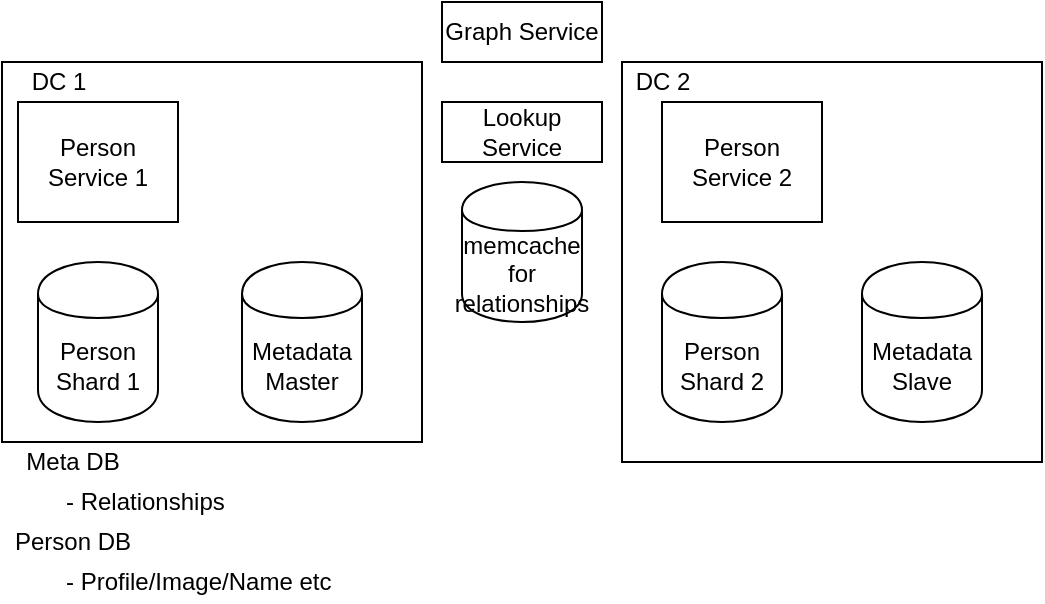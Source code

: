 <mxfile version="12.4.8" type="github">
  <diagram id="6aOk4Q3Ruuy11X7ZW--9" name="Page-1">
    <mxGraphModel dx="855" dy="656" grid="1" gridSize="10" guides="1" tooltips="1" connect="1" arrows="1" fold="1" page="1" pageScale="1" pageWidth="850" pageHeight="1100" math="0" shadow="0">
      <root>
        <mxCell id="0"/>
        <mxCell id="1" parent="0"/>
        <mxCell id="gKgvuzPT2wpfFBeMITmC-4" value="" style="rounded=0;whiteSpace=wrap;html=1;" vertex="1" parent="1">
          <mxGeometry x="70" y="150" width="210" height="190" as="geometry"/>
        </mxCell>
        <mxCell id="txx5UAHTg3xrQf5eGGyM-2" value="Person Service 1" style="rounded=0;whiteSpace=wrap;html=1;" parent="1" vertex="1">
          <mxGeometry x="78" y="170" width="80" height="60" as="geometry"/>
        </mxCell>
        <mxCell id="gKgvuzPT2wpfFBeMITmC-1" value="Person Shard 1" style="shape=cylinder;whiteSpace=wrap;html=1;boundedLbl=1;backgroundOutline=1;" vertex="1" parent="1">
          <mxGeometry x="88" y="250" width="60" height="80" as="geometry"/>
        </mxCell>
        <mxCell id="gKgvuzPT2wpfFBeMITmC-5" value="DC 1" style="text;html=1;align=center;verticalAlign=middle;resizable=0;points=[];autosize=1;" vertex="1" parent="1">
          <mxGeometry x="78" y="150" width="40" height="20" as="geometry"/>
        </mxCell>
        <mxCell id="gKgvuzPT2wpfFBeMITmC-6" value="Metadata Master" style="shape=cylinder;whiteSpace=wrap;html=1;boundedLbl=1;backgroundOutline=1;" vertex="1" parent="1">
          <mxGeometry x="190" y="250" width="60" height="80" as="geometry"/>
        </mxCell>
        <mxCell id="gKgvuzPT2wpfFBeMITmC-7" value="" style="rounded=0;whiteSpace=wrap;html=1;" vertex="1" parent="1">
          <mxGeometry x="380" y="150" width="210" height="200" as="geometry"/>
        </mxCell>
        <mxCell id="gKgvuzPT2wpfFBeMITmC-8" value="Person Service 2" style="rounded=0;whiteSpace=wrap;html=1;" vertex="1" parent="1">
          <mxGeometry x="400" y="170" width="80" height="60" as="geometry"/>
        </mxCell>
        <mxCell id="gKgvuzPT2wpfFBeMITmC-9" value="Person Shard 2" style="shape=cylinder;whiteSpace=wrap;html=1;boundedLbl=1;backgroundOutline=1;" vertex="1" parent="1">
          <mxGeometry x="400" y="250" width="60" height="80" as="geometry"/>
        </mxCell>
        <mxCell id="gKgvuzPT2wpfFBeMITmC-10" value="DC 2" style="text;html=1;align=center;verticalAlign=middle;resizable=0;points=[];autosize=1;" vertex="1" parent="1">
          <mxGeometry x="380" y="150" width="40" height="20" as="geometry"/>
        </mxCell>
        <mxCell id="gKgvuzPT2wpfFBeMITmC-11" value="Metadata Slave" style="shape=cylinder;whiteSpace=wrap;html=1;boundedLbl=1;backgroundOutline=1;" vertex="1" parent="1">
          <mxGeometry x="500" y="250" width="60" height="80" as="geometry"/>
        </mxCell>
        <mxCell id="gKgvuzPT2wpfFBeMITmC-13" value="Meta DB" style="text;html=1;align=center;verticalAlign=middle;resizable=0;points=[];autosize=1;" vertex="1" parent="1">
          <mxGeometry x="75" y="340" width="60" height="20" as="geometry"/>
        </mxCell>
        <mxCell id="gKgvuzPT2wpfFBeMITmC-16" value="- Relationships&lt;br&gt;" style="text;html=1;align=left;verticalAlign=middle;resizable=0;points=[];autosize=1;" vertex="1" parent="1">
          <mxGeometry x="100" y="360" width="90" height="20" as="geometry"/>
        </mxCell>
        <mxCell id="gKgvuzPT2wpfFBeMITmC-17" value="Person DB" style="text;html=1;align=center;verticalAlign=middle;resizable=0;points=[];autosize=1;" vertex="1" parent="1">
          <mxGeometry x="70" y="380" width="70" height="20" as="geometry"/>
        </mxCell>
        <mxCell id="gKgvuzPT2wpfFBeMITmC-18" value="- Profile/Image/Name etc" style="text;html=1;align=left;verticalAlign=middle;resizable=0;points=[];autosize=1;" vertex="1" parent="1">
          <mxGeometry x="100" y="400" width="150" height="20" as="geometry"/>
        </mxCell>
        <mxCell id="gKgvuzPT2wpfFBeMITmC-21" style="edgeStyle=orthogonalEdgeStyle;rounded=0;orthogonalLoop=1;jettySize=auto;html=1;exitX=0.5;exitY=1;exitDx=0;exitDy=0;" edge="1" parent="1" source="gKgvuzPT2wpfFBeMITmC-4" target="gKgvuzPT2wpfFBeMITmC-4">
          <mxGeometry relative="1" as="geometry"/>
        </mxCell>
        <mxCell id="gKgvuzPT2wpfFBeMITmC-23" value="memcache&lt;br&gt;for relationships" style="shape=cylinder;whiteSpace=wrap;html=1;boundedLbl=1;backgroundOutline=1;" vertex="1" parent="1">
          <mxGeometry x="300" y="210" width="60" height="70" as="geometry"/>
        </mxCell>
        <mxCell id="gKgvuzPT2wpfFBeMITmC-24" value="Graph Service" style="rounded=0;whiteSpace=wrap;html=1;" vertex="1" parent="1">
          <mxGeometry x="290" y="120" width="80" height="30" as="geometry"/>
        </mxCell>
        <mxCell id="gKgvuzPT2wpfFBeMITmC-26" value="Lookup Service" style="rounded=0;whiteSpace=wrap;html=1;" vertex="1" parent="1">
          <mxGeometry x="290" y="170" width="80" height="30" as="geometry"/>
        </mxCell>
      </root>
    </mxGraphModel>
  </diagram>
</mxfile>
